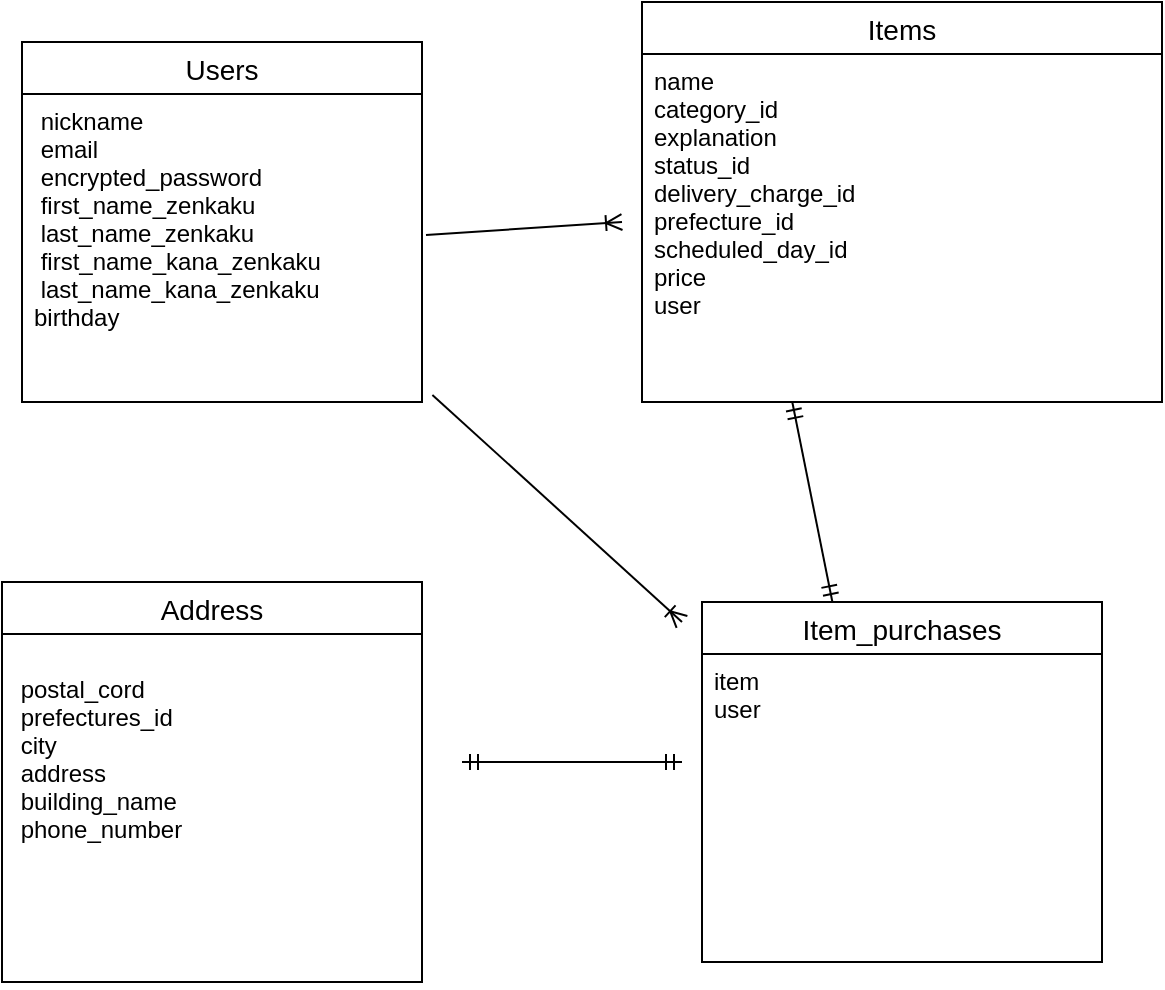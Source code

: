 <mxfile>
    <diagram id="oNu0wx4SlPNDdCFRY-qi" name="ページ1">
        <mxGraphModel dx="1013" dy="613" grid="1" gridSize="10" guides="1" tooltips="1" connect="1" arrows="1" fold="1" page="1" pageScale="1" pageWidth="827" pageHeight="1169" math="0" shadow="0">
            <root>
                <mxCell id="0"/>
                <mxCell id="1" parent="0"/>
                <mxCell id="15" value="Users" style="swimlane;fontStyle=0;childLayout=stackLayout;horizontal=1;startSize=26;horizontalStack=0;resizeParent=1;resizeParentMax=0;resizeLast=0;collapsible=1;marginBottom=0;align=center;fontSize=14;" parent="1" vertex="1">
                    <mxGeometry x="50" y="40" width="200" height="180" as="geometry"/>
                </mxCell>
                <mxCell id="16" value=" nickname &#10; email &#10; encrypted_password&#10; first_name_zenkaku &#10; last_name_zenkaku &#10; first_name_kana_zenkaku &#10; last_name_kana_zenkaku &#10;birthday " style="text;strokeColor=none;fillColor=none;spacingLeft=4;spacingRight=4;overflow=hidden;rotatable=0;points=[[0,0.5],[1,0.5]];portConstraint=eastwest;fontSize=12;" parent="15" vertex="1">
                    <mxGeometry y="26" width="200" height="154" as="geometry"/>
                </mxCell>
                <mxCell id="19" value="Items" style="swimlane;fontStyle=0;childLayout=stackLayout;horizontal=1;startSize=26;horizontalStack=0;resizeParent=1;resizeParentMax=0;resizeLast=0;collapsible=1;marginBottom=0;align=center;fontSize=14;" parent="1" vertex="1">
                    <mxGeometry x="360" y="20" width="260" height="200" as="geometry"/>
                </mxCell>
                <mxCell id="22" value="name &#10;category_id &#10;explanation &#10;status_id &#10;delivery_charge_id &#10;prefecture_id &#10;scheduled_day_id &#10;price &#10;user " style="text;strokeColor=none;fillColor=none;spacingLeft=4;spacingRight=4;overflow=hidden;rotatable=0;points=[[0,0.5],[1,0.5]];portConstraint=eastwest;fontSize=12;" parent="19" vertex="1">
                    <mxGeometry y="26" width="260" height="174" as="geometry"/>
                </mxCell>
                <mxCell id="23" value="Address" style="swimlane;fontStyle=0;childLayout=stackLayout;horizontal=1;startSize=26;horizontalStack=0;resizeParent=1;resizeParentMax=0;resizeLast=0;collapsible=1;marginBottom=0;align=center;fontSize=14;" parent="1" vertex="1">
                    <mxGeometry x="40" y="310" width="210" height="200" as="geometry"/>
                </mxCell>
                <mxCell id="25" value="&#10; postal_cord &#10; prefectures_id &#10; city &#10; address &#10; building_name &#10; phone_number " style="text;strokeColor=none;fillColor=none;spacingLeft=4;spacingRight=4;overflow=hidden;rotatable=0;points=[[0,0.5],[1,0.5]];portConstraint=eastwest;fontSize=12;" parent="23" vertex="1">
                    <mxGeometry y="26" width="210" height="174" as="geometry"/>
                </mxCell>
                <mxCell id="56" value="" style="fontSize=12;html=1;endArrow=ERoneToMany;exitX=1.01;exitY=0.458;exitDx=0;exitDy=0;exitPerimeter=0;" parent="1" source="16" edge="1">
                    <mxGeometry width="100" height="100" relative="1" as="geometry">
                        <mxPoint x="158" y="222.016" as="sourcePoint"/>
                        <mxPoint x="350" y="130" as="targetPoint"/>
                    </mxGeometry>
                </mxCell>
                <mxCell id="63" value="Item_purchases" style="swimlane;fontStyle=0;childLayout=stackLayout;horizontal=1;startSize=26;horizontalStack=0;resizeParent=1;resizeParentMax=0;resizeLast=0;collapsible=1;marginBottom=0;align=center;fontSize=14;" vertex="1" parent="1">
                    <mxGeometry x="390" y="320" width="200" height="180" as="geometry"/>
                </mxCell>
                <mxCell id="64" value="item&#10;user" style="text;strokeColor=none;fillColor=none;spacingLeft=4;spacingRight=4;overflow=hidden;rotatable=0;points=[[0,0.5],[1,0.5]];portConstraint=eastwest;fontSize=12;" vertex="1" parent="63">
                    <mxGeometry y="26" width="200" height="154" as="geometry"/>
                </mxCell>
                <mxCell id="65" value="" style="fontSize=12;html=1;endArrow=ERoneToMany;exitX=1.026;exitY=0.977;exitDx=0;exitDy=0;exitPerimeter=0;" edge="1" parent="1" source="16">
                    <mxGeometry width="100" height="100" relative="1" as="geometry">
                        <mxPoint x="158" y="232.156" as="sourcePoint"/>
                        <mxPoint x="380" y="330" as="targetPoint"/>
                    </mxGeometry>
                </mxCell>
                <mxCell id="66" value="" style="fontSize=12;html=1;endArrow=ERmandOne;startArrow=ERmandOne;entryX=0.289;entryY=1;entryDx=0;entryDy=0;entryPerimeter=0;exitX=0.326;exitY=0;exitDx=0;exitDy=0;exitPerimeter=0;" edge="1" parent="1" source="63" target="22">
                    <mxGeometry width="100" height="100" relative="1" as="geometry">
                        <mxPoint x="270" y="360" as="sourcePoint"/>
                        <mxPoint x="360" y="230" as="targetPoint"/>
                    </mxGeometry>
                </mxCell>
                <mxCell id="67" value="" style="fontSize=12;html=1;endArrow=ERmandOne;startArrow=ERmandOne;" edge="1" parent="1">
                    <mxGeometry width="100" height="100" relative="1" as="geometry">
                        <mxPoint x="270" y="400" as="sourcePoint"/>
                        <mxPoint x="380" y="400" as="targetPoint"/>
                    </mxGeometry>
                </mxCell>
            </root>
        </mxGraphModel>
    </diagram>
</mxfile>